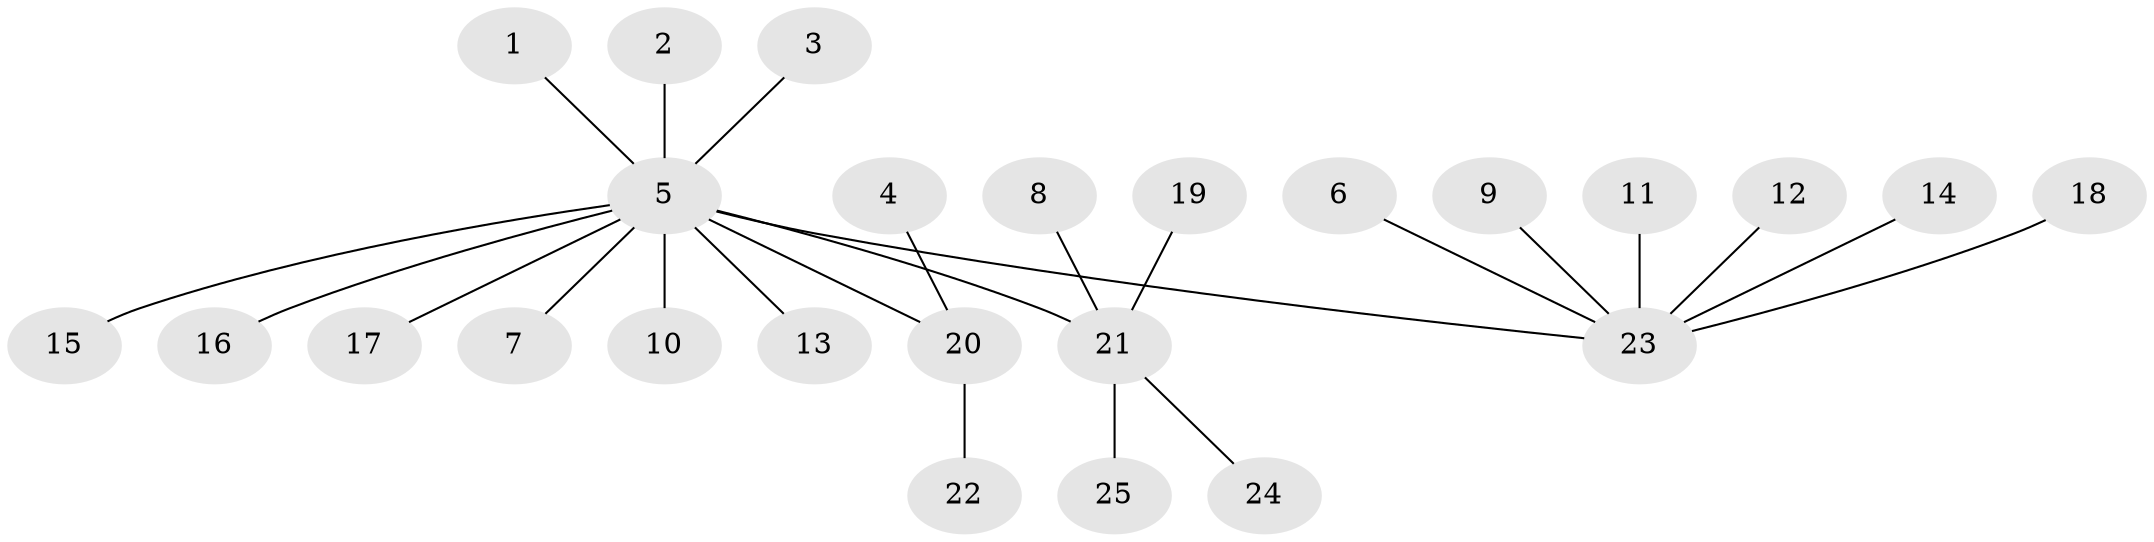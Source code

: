 // original degree distribution, {10: 0.02, 14: 0.02, 5: 0.04, 4: 0.04, 3: 0.06, 1: 0.7, 2: 0.12}
// Generated by graph-tools (version 1.1) at 2025/49/03/09/25 03:49:49]
// undirected, 25 vertices, 24 edges
graph export_dot {
graph [start="1"]
  node [color=gray90,style=filled];
  1;
  2;
  3;
  4;
  5;
  6;
  7;
  8;
  9;
  10;
  11;
  12;
  13;
  14;
  15;
  16;
  17;
  18;
  19;
  20;
  21;
  22;
  23;
  24;
  25;
  1 -- 5 [weight=1.0];
  2 -- 5 [weight=1.0];
  3 -- 5 [weight=1.0];
  4 -- 20 [weight=1.0];
  5 -- 7 [weight=1.0];
  5 -- 10 [weight=1.0];
  5 -- 13 [weight=1.0];
  5 -- 15 [weight=1.0];
  5 -- 16 [weight=1.0];
  5 -- 17 [weight=1.0];
  5 -- 20 [weight=1.0];
  5 -- 21 [weight=1.0];
  5 -- 23 [weight=1.0];
  6 -- 23 [weight=1.0];
  8 -- 21 [weight=1.0];
  9 -- 23 [weight=1.0];
  11 -- 23 [weight=1.0];
  12 -- 23 [weight=1.0];
  14 -- 23 [weight=1.0];
  18 -- 23 [weight=1.0];
  19 -- 21 [weight=1.0];
  20 -- 22 [weight=1.0];
  21 -- 24 [weight=1.0];
  21 -- 25 [weight=1.0];
}
